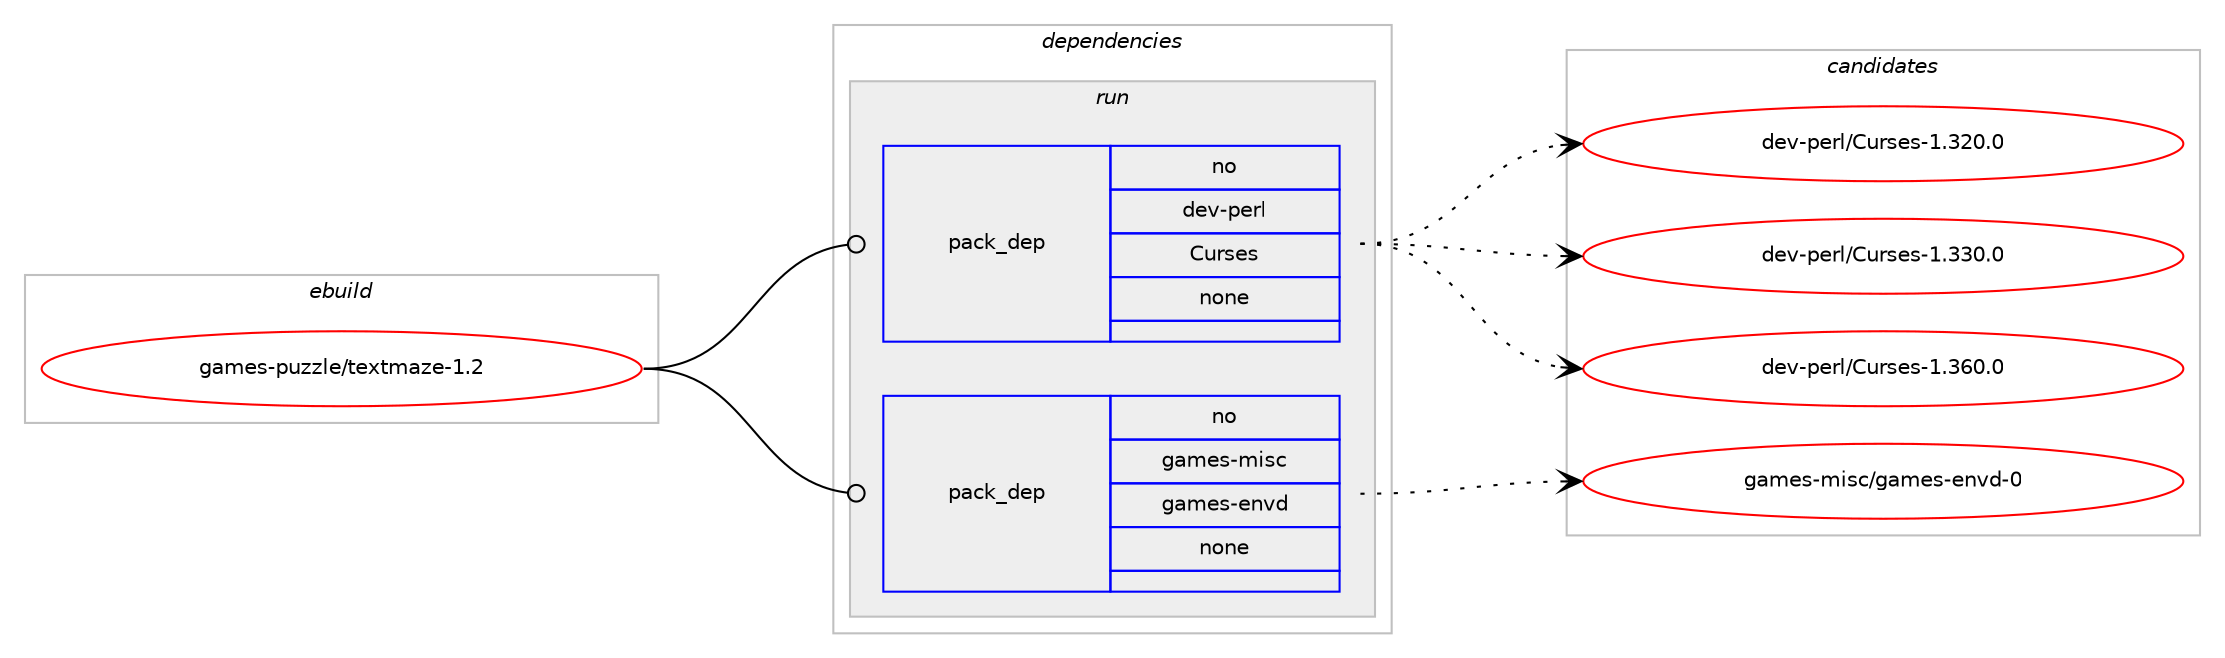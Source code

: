 digraph prolog {

# *************
# Graph options
# *************

newrank=true;
concentrate=true;
compound=true;
graph [rankdir=LR,fontname=Helvetica,fontsize=10,ranksep=1.5];#, ranksep=2.5, nodesep=0.2];
edge  [arrowhead=vee];
node  [fontname=Helvetica,fontsize=10];

# **********
# The ebuild
# **********

subgraph cluster_leftcol {
color=gray;
rank=same;
label=<<i>ebuild</i>>;
id [label="games-puzzle/textmaze-1.2", color=red, width=4, href="../games-puzzle/textmaze-1.2.svg"];
}

# ****************
# The dependencies
# ****************

subgraph cluster_midcol {
color=gray;
label=<<i>dependencies</i>>;
subgraph cluster_compile {
fillcolor="#eeeeee";
style=filled;
label=<<i>compile</i>>;
}
subgraph cluster_compileandrun {
fillcolor="#eeeeee";
style=filled;
label=<<i>compile and run</i>>;
}
subgraph cluster_run {
fillcolor="#eeeeee";
style=filled;
label=<<i>run</i>>;
subgraph pack216217 {
dependency301783 [label=<<TABLE BORDER="0" CELLBORDER="1" CELLSPACING="0" CELLPADDING="4" WIDTH="220"><TR><TD ROWSPAN="6" CELLPADDING="30">pack_dep</TD></TR><TR><TD WIDTH="110">no</TD></TR><TR><TD>dev-perl</TD></TR><TR><TD>Curses</TD></TR><TR><TD>none</TD></TR><TR><TD></TD></TR></TABLE>>, shape=none, color=blue];
}
id:e -> dependency301783:w [weight=20,style="solid",arrowhead="odot"];
subgraph pack216218 {
dependency301784 [label=<<TABLE BORDER="0" CELLBORDER="1" CELLSPACING="0" CELLPADDING="4" WIDTH="220"><TR><TD ROWSPAN="6" CELLPADDING="30">pack_dep</TD></TR><TR><TD WIDTH="110">no</TD></TR><TR><TD>games-misc</TD></TR><TR><TD>games-envd</TD></TR><TR><TD>none</TD></TR><TR><TD></TD></TR></TABLE>>, shape=none, color=blue];
}
id:e -> dependency301784:w [weight=20,style="solid",arrowhead="odot"];
}
}

# **************
# The candidates
# **************

subgraph cluster_choices {
rank=same;
color=gray;
label=<<i>candidates</i>>;

subgraph choice216217 {
color=black;
nodesep=1;
choice1001011184511210111410847671171141151011154549465150484648 [label="dev-perl/Curses-1.320.0", color=red, width=4,href="../dev-perl/Curses-1.320.0.svg"];
choice1001011184511210111410847671171141151011154549465151484648 [label="dev-perl/Curses-1.330.0", color=red, width=4,href="../dev-perl/Curses-1.330.0.svg"];
choice1001011184511210111410847671171141151011154549465154484648 [label="dev-perl/Curses-1.360.0", color=red, width=4,href="../dev-perl/Curses-1.360.0.svg"];
dependency301783:e -> choice1001011184511210111410847671171141151011154549465150484648:w [style=dotted,weight="100"];
dependency301783:e -> choice1001011184511210111410847671171141151011154549465151484648:w [style=dotted,weight="100"];
dependency301783:e -> choice1001011184511210111410847671171141151011154549465154484648:w [style=dotted,weight="100"];
}
subgraph choice216218 {
color=black;
nodesep=1;
choice1039710910111545109105115994710397109101115451011101181004548 [label="games-misc/games-envd-0", color=red, width=4,href="../games-misc/games-envd-0.svg"];
dependency301784:e -> choice1039710910111545109105115994710397109101115451011101181004548:w [style=dotted,weight="100"];
}
}

}
